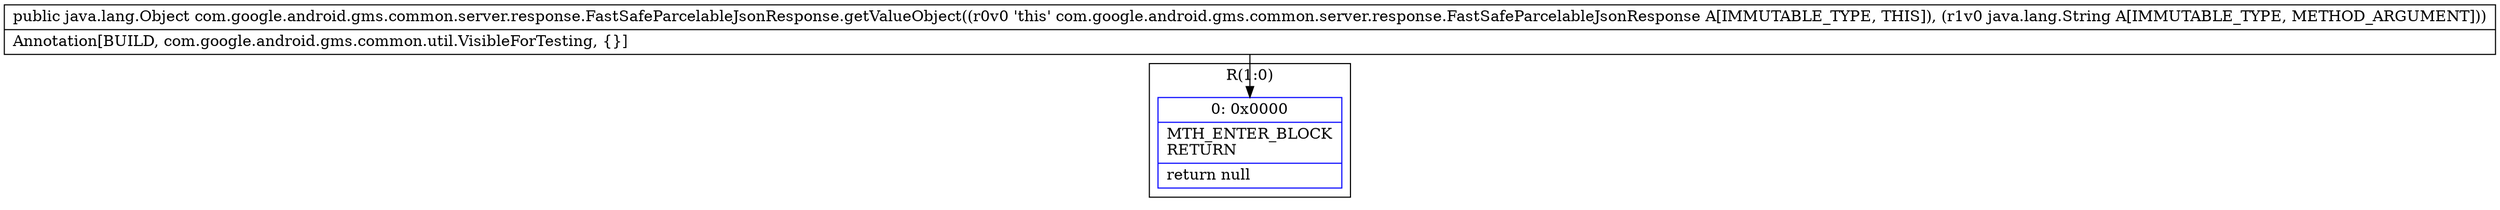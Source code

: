 digraph "CFG forcom.google.android.gms.common.server.response.FastSafeParcelableJsonResponse.getValueObject(Ljava\/lang\/String;)Ljava\/lang\/Object;" {
subgraph cluster_Region_224846779 {
label = "R(1:0)";
node [shape=record,color=blue];
Node_0 [shape=record,label="{0\:\ 0x0000|MTH_ENTER_BLOCK\lRETURN\l|return null\l}"];
}
MethodNode[shape=record,label="{public java.lang.Object com.google.android.gms.common.server.response.FastSafeParcelableJsonResponse.getValueObject((r0v0 'this' com.google.android.gms.common.server.response.FastSafeParcelableJsonResponse A[IMMUTABLE_TYPE, THIS]), (r1v0 java.lang.String A[IMMUTABLE_TYPE, METHOD_ARGUMENT]))  | Annotation[BUILD, com.google.android.gms.common.util.VisibleForTesting, \{\}]\l}"];
MethodNode -> Node_0;
}

